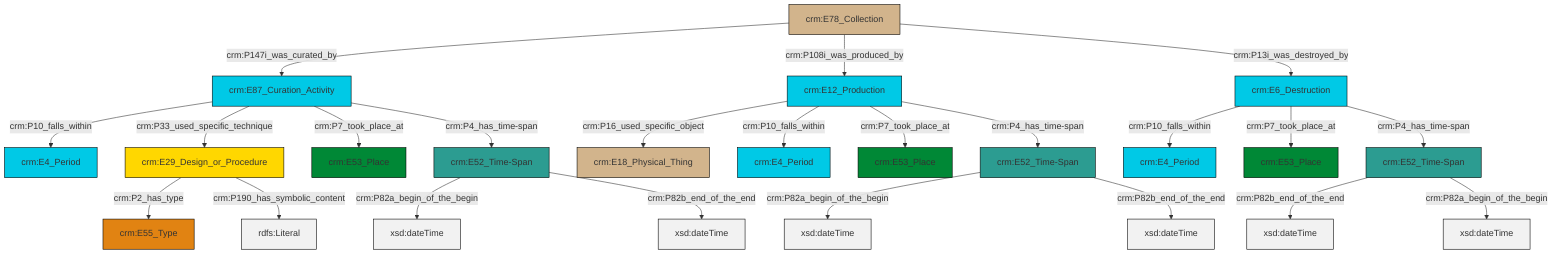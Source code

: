 graph TD
classDef Literal fill:#f2f2f2,stroke:#000000;
classDef CRM_Entity fill:#FFFFFF,stroke:#000000;
classDef Temporal_Entity fill:#00C9E6, stroke:#000000;
classDef Type fill:#E18312, stroke:#000000;
classDef Time-Span fill:#2C9C91, stroke:#000000;
classDef Appellation fill:#FFEB7F, stroke:#000000;
classDef Place fill:#008836, stroke:#000000;
classDef Persistent_Item fill:#B266B2, stroke:#000000;
classDef Conceptual_Object fill:#FFD700, stroke:#000000;
classDef Physical_Thing fill:#D2B48C, stroke:#000000;
classDef Actor fill:#f58aad, stroke:#000000;
classDef PC_Classes fill:#4ce600, stroke:#000000;
classDef Multi fill:#cccccc,stroke:#000000;

0["crm:E52_Time-Span"]:::Time-Span -->|crm:P82a_begin_of_the_begin| 1[xsd:dateTime]:::Literal
4["crm:E87_Curation_Activity"]:::Temporal_Entity -->|crm:P10_falls_within| 5["crm:E4_Period"]:::Temporal_Entity
6["crm:E29_Design_or_Procedure"]:::Conceptual_Object -->|crm:P2_has_type| 7["crm:E55_Type"]:::Type
4["crm:E87_Curation_Activity"]:::Temporal_Entity -->|crm:P33_used_specific_technique| 6["crm:E29_Design_or_Procedure"]:::Conceptual_Object
8["crm:E78_Collection"]:::Physical_Thing -->|crm:P147i_was_curated_by| 4["crm:E87_Curation_Activity"]:::Temporal_Entity
4["crm:E87_Curation_Activity"]:::Temporal_Entity -->|crm:P7_took_place_at| 14["crm:E53_Place"]:::Place
0["crm:E52_Time-Span"]:::Time-Span -->|crm:P82b_end_of_the_end| 15[xsd:dateTime]:::Literal
18["crm:E12_Production"]:::Temporal_Entity -->|crm:P16_used_specific_object| 19["crm:E18_Physical_Thing"]:::Physical_Thing
18["crm:E12_Production"]:::Temporal_Entity -->|crm:P10_falls_within| 21["crm:E4_Period"]:::Temporal_Entity
2["crm:E52_Time-Span"]:::Time-Span -->|crm:P82b_end_of_the_end| 24[xsd:dateTime]:::Literal
2["crm:E52_Time-Span"]:::Time-Span -->|crm:P82a_begin_of_the_begin| 25[xsd:dateTime]:::Literal
26["crm:E6_Destruction"]:::Temporal_Entity -->|crm:P10_falls_within| 16["crm:E4_Period"]:::Temporal_Entity
9["crm:E52_Time-Span"]:::Time-Span -->|crm:P82a_begin_of_the_begin| 27[xsd:dateTime]:::Literal
18["crm:E12_Production"]:::Temporal_Entity -->|crm:P7_took_place_at| 28["crm:E53_Place"]:::Place
26["crm:E6_Destruction"]:::Temporal_Entity -->|crm:P7_took_place_at| 12["crm:E53_Place"]:::Place
18["crm:E12_Production"]:::Temporal_Entity -->|crm:P4_has_time-span| 9["crm:E52_Time-Span"]:::Time-Span
4["crm:E87_Curation_Activity"]:::Temporal_Entity -->|crm:P4_has_time-span| 0["crm:E52_Time-Span"]:::Time-Span
9["crm:E52_Time-Span"]:::Time-Span -->|crm:P82b_end_of_the_end| 33[xsd:dateTime]:::Literal
8["crm:E78_Collection"]:::Physical_Thing -->|crm:P108i_was_produced_by| 18["crm:E12_Production"]:::Temporal_Entity
26["crm:E6_Destruction"]:::Temporal_Entity -->|crm:P4_has_time-span| 2["crm:E52_Time-Span"]:::Time-Span
6["crm:E29_Design_or_Procedure"]:::Conceptual_Object -->|crm:P190_has_symbolic_content| 37[rdfs:Literal]:::Literal
8["crm:E78_Collection"]:::Physical_Thing -->|crm:P13i_was_destroyed_by| 26["crm:E6_Destruction"]:::Temporal_Entity